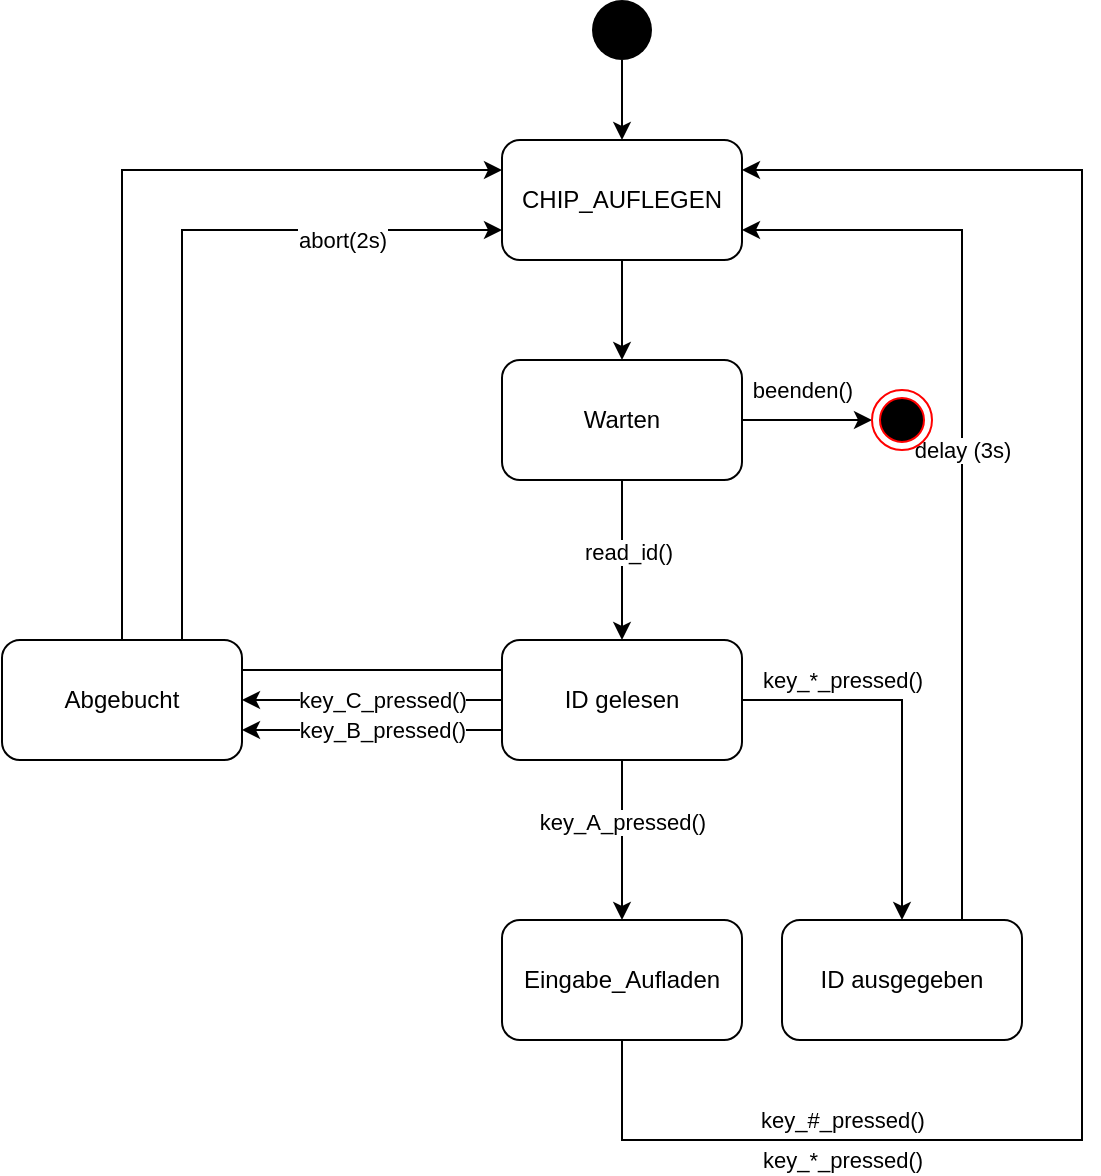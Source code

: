 <mxfile version="13.10.0" type="embed">
    <diagram id="Vek_govyJM7gMfjglIwv" name="Page-1">
        <mxGraphModel dx="427" dy="1345" grid="1" gridSize="10" guides="1" tooltips="1" connect="1" arrows="1" fold="1" page="1" pageScale="1" pageWidth="827" pageHeight="1169" math="0" shadow="0">
            <root>
                <mxCell id="0"/>
                <mxCell id="1" parent="0"/>
                <mxCell id="6" style="rounded=0;orthogonalLoop=1;jettySize=auto;html=1;exitX=0.5;exitY=1;exitDx=0;exitDy=0;" parent="1" source="2" target="5" edge="1">
                    <mxGeometry relative="1" as="geometry"/>
                </mxCell>
                <mxCell id="7" value="read_id()" style="edgeLabel;html=1;align=center;verticalAlign=middle;resizable=0;points=[];" parent="6" vertex="1" connectable="0">
                    <mxGeometry x="0.117" y="-1" relative="1" as="geometry">
                        <mxPoint x="3.45" y="-9" as="offset"/>
                    </mxGeometry>
                </mxCell>
                <mxCell id="17" style="edgeStyle=none;rounded=0;orthogonalLoop=1;jettySize=auto;html=1;exitX=1;exitY=0.5;exitDx=0;exitDy=0;entryX=0.5;entryY=0;entryDx=0;entryDy=0;" parent="1" source="5" target="23" edge="1">
                    <mxGeometry relative="1" as="geometry">
                        <mxPoint x="550" y="260" as="targetPoint"/>
                        <Array as="points">
                            <mxPoint x="520" y="290"/>
                        </Array>
                    </mxGeometry>
                </mxCell>
                <mxCell id="18" value="key_*_pressed()" style="edgeLabel;html=1;align=center;verticalAlign=middle;resizable=0;points=[];" parent="17" vertex="1" connectable="0">
                    <mxGeometry x="-0.269" y="-1" relative="1" as="geometry">
                        <mxPoint x="-19.66" y="-11.0" as="offset"/>
                    </mxGeometry>
                </mxCell>
                <mxCell id="37" style="edgeStyle=none;rounded=0;orthogonalLoop=1;jettySize=auto;html=1;exitX=1;exitY=0.5;exitDx=0;exitDy=0;entryX=0;entryY=0.5;entryDx=0;entryDy=0;" parent="1" source="2" target="36" edge="1">
                    <mxGeometry relative="1" as="geometry">
                        <mxPoint x="530.0" y="90" as="targetPoint"/>
                        <Array as="points">
                            <mxPoint x="490" y="150"/>
                        </Array>
                    </mxGeometry>
                </mxCell>
                <mxCell id="38" value="beenden()" style="edgeLabel;html=1;align=center;verticalAlign=middle;resizable=0;points=[];" parent="37" vertex="1" connectable="0">
                    <mxGeometry x="-0.289" y="1" relative="1" as="geometry">
                        <mxPoint x="7.14" y="-14" as="offset"/>
                    </mxGeometry>
                </mxCell>
                <mxCell id="2" value="Warten" style="rounded=1;whiteSpace=wrap;html=1;" parent="1" vertex="1">
                    <mxGeometry x="320" y="120" width="120" height="60" as="geometry"/>
                </mxCell>
                <mxCell id="4" style="edgeStyle=orthogonalEdgeStyle;rounded=0;orthogonalLoop=1;jettySize=auto;html=1;entryX=0.5;entryY=0;entryDx=0;entryDy=0;" parent="1" source="3" target="42" edge="1">
                    <mxGeometry relative="1" as="geometry"/>
                </mxCell>
                <mxCell id="3" value="" style="ellipse;fillColor=#000000;strokeColor=none;" parent="1" vertex="1">
                    <mxGeometry x="365" y="-60" width="30" height="30" as="geometry"/>
                </mxCell>
                <mxCell id="11" style="edgeStyle=none;rounded=0;orthogonalLoop=1;jettySize=auto;html=1;exitX=0.5;exitY=1;exitDx=0;exitDy=0;" parent="1" source="5" target="10" edge="1">
                    <mxGeometry relative="1" as="geometry"/>
                </mxCell>
                <mxCell id="12" value="key_A_pressed()" style="edgeLabel;html=1;align=center;verticalAlign=middle;resizable=0;points=[];" parent="11" vertex="1" connectable="0">
                    <mxGeometry x="-0.229" y="1" relative="1" as="geometry">
                        <mxPoint x="-1" as="offset"/>
                    </mxGeometry>
                </mxCell>
                <mxCell id="22" style="edgeStyle=none;rounded=0;orthogonalLoop=1;jettySize=auto;html=1;exitX=0;exitY=0.25;exitDx=0;exitDy=0;entryX=0;entryY=0.75;entryDx=0;entryDy=0;" parent="1" source="5" target="42" edge="1">
                    <mxGeometry relative="1" as="geometry">
                        <Array as="points">
                            <mxPoint x="160" y="275"/>
                            <mxPoint x="160" y="55"/>
                        </Array>
                    </mxGeometry>
                </mxCell>
                <mxCell id="29" value="abort(2s)" style="edgeLabel;html=1;align=center;verticalAlign=middle;resizable=0;points=[];" parent="22" vertex="1" connectable="0">
                    <mxGeometry x="0.218" y="2" relative="1" as="geometry">
                        <mxPoint x="82" y="-46" as="offset"/>
                    </mxGeometry>
                </mxCell>
                <mxCell id="27" style="edgeStyle=none;rounded=0;orthogonalLoop=1;jettySize=auto;html=1;exitX=0;exitY=0.75;exitDx=0;exitDy=0;entryX=1;entryY=0.75;entryDx=0;entryDy=0;" parent="1" source="5" target="26" edge="1">
                    <mxGeometry relative="1" as="geometry"/>
                </mxCell>
                <mxCell id="30" value="key_B_pressed()" style="edgeLabel;html=1;align=center;verticalAlign=middle;resizable=0;points=[];" parent="27" vertex="1" connectable="0">
                    <mxGeometry x="0.138" relative="1" as="geometry">
                        <mxPoint x="13.79" as="offset"/>
                    </mxGeometry>
                </mxCell>
                <mxCell id="31" style="edgeStyle=none;rounded=0;orthogonalLoop=1;jettySize=auto;html=1;exitX=0;exitY=0.5;exitDx=0;exitDy=0;entryX=1;entryY=0.5;entryDx=0;entryDy=0;" parent="1" source="5" target="26" edge="1">
                    <mxGeometry relative="1" as="geometry"/>
                </mxCell>
                <mxCell id="32" value="key_C_pressed()" style="edgeLabel;html=1;align=center;verticalAlign=middle;resizable=0;points=[];" parent="31" vertex="1" connectable="0">
                    <mxGeometry x="0.251" y="1" relative="1" as="geometry">
                        <mxPoint x="21.38" y="-1" as="offset"/>
                    </mxGeometry>
                </mxCell>
                <mxCell id="5" value="ID gelesen" style="rounded=1;whiteSpace=wrap;html=1;" parent="1" vertex="1">
                    <mxGeometry x="320" y="260" width="120" height="60" as="geometry"/>
                </mxCell>
                <mxCell id="14" style="edgeStyle=none;rounded=0;orthogonalLoop=1;jettySize=auto;html=1;exitX=0.5;exitY=1;exitDx=0;exitDy=0;entryX=1;entryY=0.25;entryDx=0;entryDy=0;" parent="1" source="10" target="42" edge="1">
                    <mxGeometry relative="1" as="geometry">
                        <mxPoint x="440" y="150" as="targetPoint"/>
                        <Array as="points">
                            <mxPoint x="380" y="510"/>
                            <mxPoint x="610" y="510"/>
                            <mxPoint x="610" y="25"/>
                        </Array>
                    </mxGeometry>
                </mxCell>
                <mxCell id="15" value="key_#_pressed()" style="edgeLabel;html=1;align=center;verticalAlign=middle;resizable=0;points=[];" parent="14" vertex="1" connectable="0">
                    <mxGeometry x="-0.547" y="1" relative="1" as="geometry">
                        <mxPoint x="-52" y="-9" as="offset"/>
                    </mxGeometry>
                </mxCell>
                <mxCell id="10" value="Eingabe_Aufladen" style="rounded=1;whiteSpace=wrap;html=1;" parent="1" vertex="1">
                    <mxGeometry x="320" y="400" width="120" height="60" as="geometry"/>
                </mxCell>
                <mxCell id="24" style="edgeStyle=none;rounded=0;orthogonalLoop=1;jettySize=auto;html=1;exitX=0.75;exitY=0;exitDx=0;exitDy=0;entryX=1;entryY=0.75;entryDx=0;entryDy=0;" parent="1" source="23" target="42" edge="1">
                    <mxGeometry relative="1" as="geometry">
                        <Array as="points">
                            <mxPoint x="550" y="55"/>
                        </Array>
                    </mxGeometry>
                </mxCell>
                <mxCell id="25" value="delay (3s)" style="edgeLabel;html=1;align=center;verticalAlign=middle;resizable=0;points=[];" parent="24" vertex="1" connectable="0">
                    <mxGeometry x="0.353" y="-3" relative="1" as="geometry">
                        <mxPoint x="-3" y="73.1" as="offset"/>
                    </mxGeometry>
                </mxCell>
                <mxCell id="23" value="ID ausgegeben" style="rounded=1;whiteSpace=wrap;html=1;" parent="1" vertex="1">
                    <mxGeometry x="460" y="400" width="120" height="60" as="geometry"/>
                </mxCell>
                <mxCell id="33" style="edgeStyle=none;rounded=0;orthogonalLoop=1;jettySize=auto;html=1;entryX=0;entryY=0.25;entryDx=0;entryDy=0;exitX=0.5;exitY=0;exitDx=0;exitDy=0;" parent="1" source="26" target="42" edge="1">
                    <mxGeometry relative="1" as="geometry">
                        <Array as="points">
                            <mxPoint x="130" y="25"/>
                        </Array>
                    </mxGeometry>
                </mxCell>
                <mxCell id="26" value="Abgebucht" style="rounded=1;whiteSpace=wrap;html=1;" parent="1" vertex="1">
                    <mxGeometry x="70" y="260" width="120" height="60" as="geometry"/>
                </mxCell>
                <mxCell id="36" value="" style="ellipse;html=1;shape=endState;fillColor=#000000;strokeColor=#ff0000;" parent="1" vertex="1">
                    <mxGeometry x="505" y="135" width="30" height="30" as="geometry"/>
                </mxCell>
                <mxCell id="41" value="key_*_pressed()" style="edgeLabel;html=1;align=center;verticalAlign=middle;resizable=0;points=[];" parent="1" vertex="1" connectable="0">
                    <mxGeometry x="490" y="520" as="geometry"/>
                </mxCell>
                <mxCell id="44" style="edgeStyle=orthogonalEdgeStyle;rounded=0;orthogonalLoop=1;jettySize=auto;html=1;exitX=0.5;exitY=1;exitDx=0;exitDy=0;entryX=0.5;entryY=0;entryDx=0;entryDy=0;" edge="1" parent="1" source="42" target="2">
                    <mxGeometry relative="1" as="geometry"/>
                </mxCell>
                <mxCell id="42" value="CHIP_AUFLEGEN" style="rounded=1;whiteSpace=wrap;html=1;" vertex="1" parent="1">
                    <mxGeometry x="320" y="10" width="120" height="60" as="geometry"/>
                </mxCell>
            </root>
        </mxGraphModel>
    </diagram>
</mxfile>